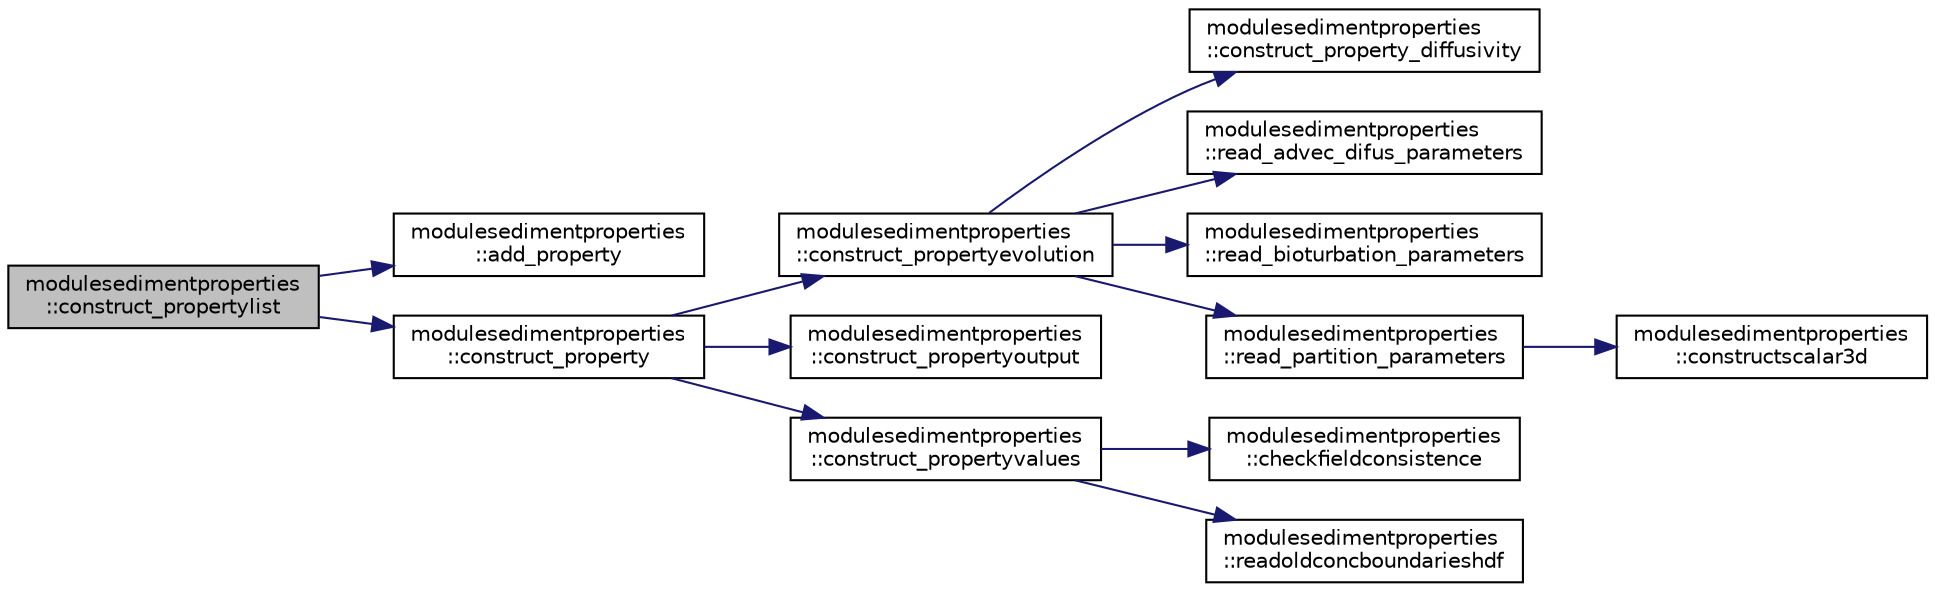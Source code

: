 digraph "modulesedimentproperties::construct_propertylist"
{
 // LATEX_PDF_SIZE
  edge [fontname="Helvetica",fontsize="10",labelfontname="Helvetica",labelfontsize="10"];
  node [fontname="Helvetica",fontsize="10",shape=record];
  rankdir="LR";
  Node1 [label="modulesedimentproperties\l::construct_propertylist",height=0.2,width=0.4,color="black", fillcolor="grey75", style="filled", fontcolor="black",tooltip=" "];
  Node1 -> Node2 [color="midnightblue",fontsize="10",style="solid",fontname="Helvetica"];
  Node2 [label="modulesedimentproperties\l::add_property",height=0.2,width=0.4,color="black", fillcolor="white", style="filled",URL="$namespacemodulesedimentproperties.html#a6c62c3f418883d0d880c6158695566b6",tooltip=" "];
  Node1 -> Node3 [color="midnightblue",fontsize="10",style="solid",fontname="Helvetica"];
  Node3 [label="modulesedimentproperties\l::construct_property",height=0.2,width=0.4,color="black", fillcolor="white", style="filled",URL="$namespacemodulesedimentproperties.html#ab01eb007762b8ce8366245977a153ea9",tooltip=" "];
  Node3 -> Node4 [color="midnightblue",fontsize="10",style="solid",fontname="Helvetica"];
  Node4 [label="modulesedimentproperties\l::construct_propertyevolution",height=0.2,width=0.4,color="black", fillcolor="white", style="filled",URL="$namespacemodulesedimentproperties.html#a0062c792fb1ce4d0c7dbe3c701104971",tooltip=" "];
  Node4 -> Node5 [color="midnightblue",fontsize="10",style="solid",fontname="Helvetica"];
  Node5 [label="modulesedimentproperties\l::construct_property_diffusivity",height=0.2,width=0.4,color="black", fillcolor="white", style="filled",URL="$namespacemodulesedimentproperties.html#ad39d979b59e5b787373491b93c07fbf0",tooltip=" "];
  Node4 -> Node6 [color="midnightblue",fontsize="10",style="solid",fontname="Helvetica"];
  Node6 [label="modulesedimentproperties\l::read_advec_difus_parameters",height=0.2,width=0.4,color="black", fillcolor="white", style="filled",URL="$namespacemodulesedimentproperties.html#ae4b16a3890a8718b83545926394da139",tooltip=" "];
  Node4 -> Node7 [color="midnightblue",fontsize="10",style="solid",fontname="Helvetica"];
  Node7 [label="modulesedimentproperties\l::read_bioturbation_parameters",height=0.2,width=0.4,color="black", fillcolor="white", style="filled",URL="$namespacemodulesedimentproperties.html#aa74dbe9c3eb52147100981fe4f5d8702",tooltip=" "];
  Node4 -> Node8 [color="midnightblue",fontsize="10",style="solid",fontname="Helvetica"];
  Node8 [label="modulesedimentproperties\l::read_partition_parameters",height=0.2,width=0.4,color="black", fillcolor="white", style="filled",URL="$namespacemodulesedimentproperties.html#afa4c90b28af961558ea18ba6ed05123b",tooltip=" "];
  Node8 -> Node9 [color="midnightblue",fontsize="10",style="solid",fontname="Helvetica"];
  Node9 [label="modulesedimentproperties\l::constructscalar3d",height=0.2,width=0.4,color="black", fillcolor="white", style="filled",URL="$namespacemodulesedimentproperties.html#a8f2d8b343c149475187c15596c0bde5e",tooltip=" "];
  Node3 -> Node10 [color="midnightblue",fontsize="10",style="solid",fontname="Helvetica"];
  Node10 [label="modulesedimentproperties\l::construct_propertyoutput",height=0.2,width=0.4,color="black", fillcolor="white", style="filled",URL="$namespacemodulesedimentproperties.html#ae799f87453bb5cd4088f0289710bf961",tooltip=" "];
  Node3 -> Node11 [color="midnightblue",fontsize="10",style="solid",fontname="Helvetica"];
  Node11 [label="modulesedimentproperties\l::construct_propertyvalues",height=0.2,width=0.4,color="black", fillcolor="white", style="filled",URL="$namespacemodulesedimentproperties.html#a63773e38287296de2a4e2baec3bfe034",tooltip=" "];
  Node11 -> Node12 [color="midnightblue",fontsize="10",style="solid",fontname="Helvetica"];
  Node12 [label="modulesedimentproperties\l::checkfieldconsistence",height=0.2,width=0.4,color="black", fillcolor="white", style="filled",URL="$namespacemodulesedimentproperties.html#aed9da5330d31cd4f61d7b60492c4d0ad",tooltip=" "];
  Node11 -> Node13 [color="midnightblue",fontsize="10",style="solid",fontname="Helvetica"];
  Node13 [label="modulesedimentproperties\l::readoldconcboundarieshdf",height=0.2,width=0.4,color="black", fillcolor="white", style="filled",URL="$namespacemodulesedimentproperties.html#a5eab479d8cef7089906fb647d918b3fe",tooltip=" "];
}
